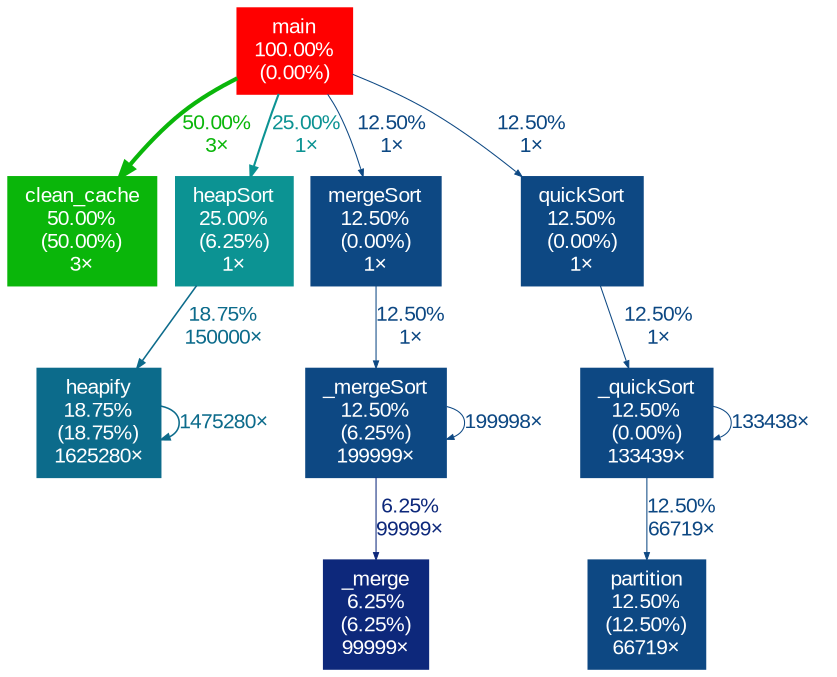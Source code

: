 digraph {
	graph [fontname=Arial, nodesep=0.125, ranksep=0.25];
	node [fontcolor=white, fontname=Arial, height=0, shape=box, style=filled, width=0];
	edge [fontname=Arial];
	1 [color="#ff0000", fontcolor="#ffffff", fontsize="10.00", label="main\n100.00%\n(0.00%)"];
	1 -> 2 [arrowsize="0.71", color="#0ab60a", fontcolor="#0ab60a", fontsize="10.00", label="50.00%\n3×", labeldistance="2.00", penwidth="2.00"];
	1 -> 3 [arrowsize="0.50", color="#0c9393", fontcolor="#0c9393", fontsize="10.00", label="25.00%\n1×", labeldistance="1.00", penwidth="1.00"];
	1 -> 6 [arrowsize="0.35", color="#0d4883", fontcolor="#0d4883", fontsize="10.00", label="12.50%\n1×", labeldistance="0.50", penwidth="0.50"];
	1 -> 7 [arrowsize="0.35", color="#0d4883", fontcolor="#0d4883", fontsize="10.00", label="12.50%\n1×", labeldistance="0.50", penwidth="0.50"];
	2 [color="#0ab60a", fontcolor="#ffffff", fontsize="10.00", label="clean_cache\n50.00%\n(50.00%)\n3×"];
	3 [color="#0c9393", fontcolor="#ffffff", fontsize="10.00", label="heapSort\n25.00%\n(6.25%)\n1×"];
	3 -> 4 [arrowsize="0.43", color="#0c6b8b", fontcolor="#0c6b8b", fontsize="10.00", label="18.75%\n150000×", labeldistance="0.75", penwidth="0.75"];
	4 [color="#0c6b8b", fontcolor="#ffffff", fontsize="10.00", label="heapify\n18.75%\n(18.75%)\n1625280×"];
	4 -> 4 [arrowsize="0.43", color="#0c6b8b", fontcolor="#0c6b8b", fontsize="10.00", label="1475280×", labeldistance="0.75", penwidth="0.75"];
	5 [color="#0d4883", fontcolor="#ffffff", fontsize="10.00", label="partition\n12.50%\n(12.50%)\n66719×"];
	6 [color="#0d4883", fontcolor="#ffffff", fontsize="10.00", label="mergeSort\n12.50%\n(0.00%)\n1×"];
	6 -> 8 [arrowsize="0.35", color="#0d4883", fontcolor="#0d4883", fontsize="10.00", label="12.50%\n1×", labeldistance="0.50", penwidth="0.50"];
	7 [color="#0d4883", fontcolor="#ffffff", fontsize="10.00", label="quickSort\n12.50%\n(0.00%)\n1×"];
	7 -> 9 [arrowsize="0.35", color="#0d4883", fontcolor="#0d4883", fontsize="10.00", label="12.50%\n1×", labeldistance="0.50", penwidth="0.50"];
	8 [color="#0d4883", fontcolor="#ffffff", fontsize="10.00", label="_mergeSort\n12.50%\n(6.25%)\n199999×"];
	8 -> 8 [arrowsize="0.35", color="#0d4883", fontcolor="#0d4883", fontsize="10.00", label="199998×", labeldistance="0.50", penwidth="0.50"];
	8 -> 10 [arrowsize="0.35", color="#0d287b", fontcolor="#0d287b", fontsize="10.00", label="6.25%\n99999×", labeldistance="0.50", penwidth="0.50"];
	9 [color="#0d4883", fontcolor="#ffffff", fontsize="10.00", label="_quickSort\n12.50%\n(0.00%)\n133439×"];
	9 -> 5 [arrowsize="0.35", color="#0d4883", fontcolor="#0d4883", fontsize="10.00", label="12.50%\n66719×", labeldistance="0.50", penwidth="0.50"];
	9 -> 9 [arrowsize="0.35", color="#0d4883", fontcolor="#0d4883", fontsize="10.00", label="133438×", labeldistance="0.50", penwidth="0.50"];
	10 [color="#0d287b", fontcolor="#ffffff", fontsize="10.00", label="_merge\n6.25%\n(6.25%)\n99999×"];
}
